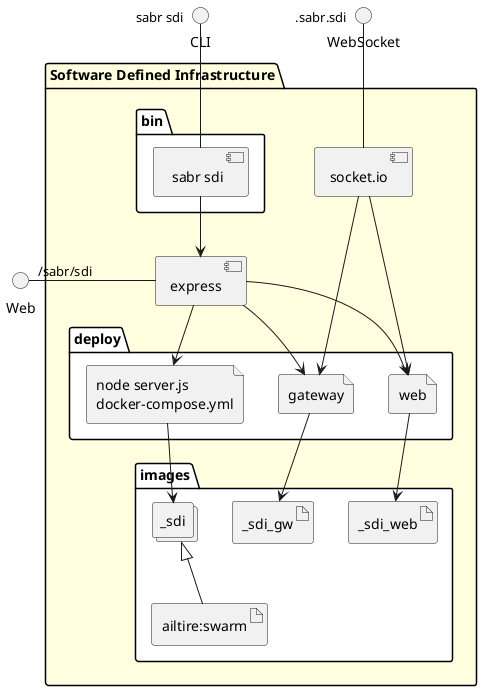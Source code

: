 @startuml
  interface CLI
  interface Web
  interface WebSocket
package "Software Defined Infrastructure" #lightyellow {
  component express as REST
  component socket.io as socket
  folder bin #ffffff {
    component " sabr sdi" as binName
  }
  binName --> REST

  folder deploy #ffffff {
      file "node server.js\ndocker-compose.yml" as _sdi_container
      REST --> _sdi_container

  
    file "web" as web_container
    REST --> web_container
    socket ---> web_container
  
    file "gateway" as gateway_container
    REST --> gateway_container
    socket ---> gateway_container
  
  }
  folder images #ffffff {
    collections "_sdi" as _sdiimage
    artifact "ailtire:swarm" as ailtireswarm
    _sdiimage <|-- ailtireswarm
    _sdi_container --> _sdiimage

  
      artifact _sdi_web
      web_container --> _sdi_web
    
      artifact _sdi_gw
      gateway_container --> _sdi_gw
    
  }
}
CLI " sabr sdi" -- binName
Web "/sabr/sdi" - REST
WebSocket ".sabr.sdi" -- socket

@enduml
